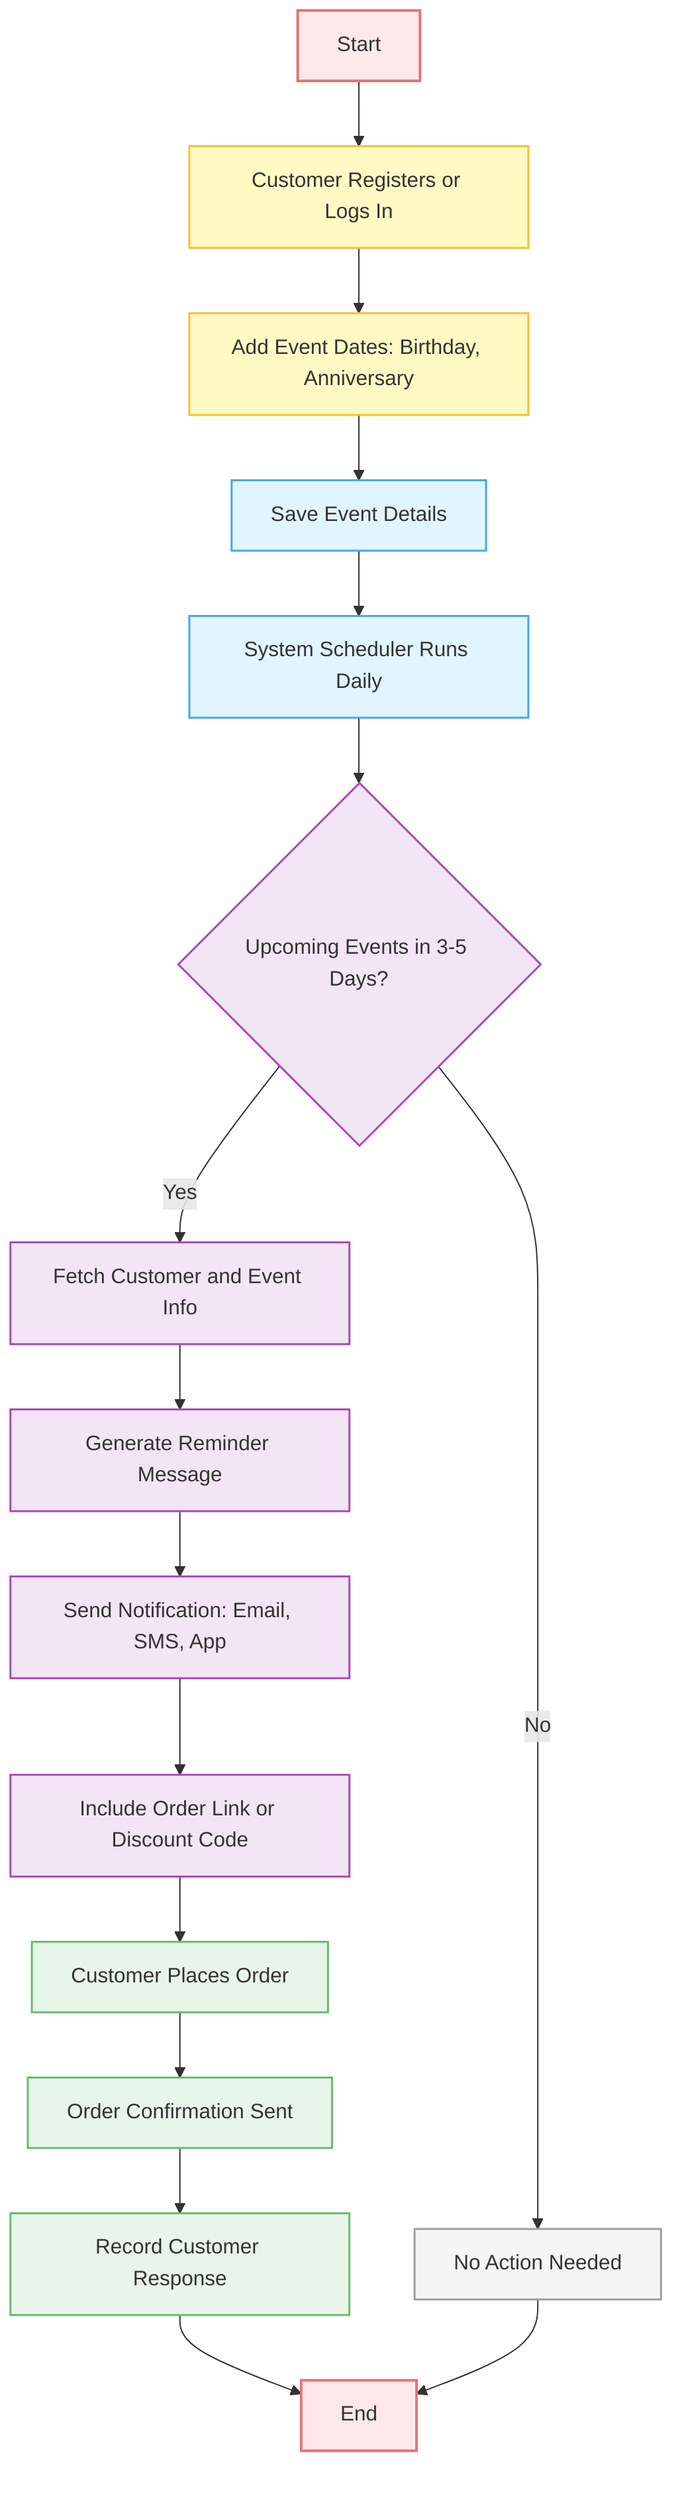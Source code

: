 flowchart TD
    A[Start] --> B[Customer Registers or Logs In]
    B --> C[Add Event Dates: Birthday, Anniversary]
    C --> D[Save Event Details]
    D --> E[System Scheduler Runs Daily]
    E --> F{Upcoming Events in 3-5 Days?}
    F -->|Yes| G[Fetch Customer and Event Info]
    F -->|No| O[No Action Needed]
    G --> H[Generate Reminder Message]
    H --> I[Send Notification: Email, SMS, App]
    I --> J[Include Order Link or Discount Code]
    J --> K[Customer Places Order]
    K --> L[Order Confirmation Sent]
    L --> M[Record Customer Response]
    M --> N[End]
    O --> N

    %% Simple color styling for readability
    style A fill:#fde8e8,stroke:#e57373,stroke-width:2px
    style N fill:#fde8e8,stroke:#e57373,stroke-width:2px
    style B fill:#fff9c4,stroke:#fbc02d,stroke-width:1.5px
    style C fill:#fff9c4,stroke:#fbc02d,stroke-width:1.5px
    style D fill:#e1f5fe,stroke:#42a5f5,stroke-width:1.5px
    style E fill:#e1f5fe,stroke:#42a5f5,stroke-width:1.5px
    style F fill:#f3e5f5,stroke:#ab47bc,stroke-width:1.5px
    style G fill:#f3e5f5,stroke:#ab47bc,stroke-width:1.5px
    style H fill:#f3e5f5,stroke:#ab47bc,stroke-width:1.5px
    style I fill:#f3e5f5,stroke:#ab47bc,stroke-width:1.5px
    style J fill:#f3e5f5,stroke:#ab47bc,stroke-width:1.5px
    style K fill:#e8f5e9,stroke:#66bb6a,stroke-width:1.5px
    style L fill:#e8f5e9,stroke:#66bb6a,stroke-width:1.5px
    style M fill:#e8f5e9,stroke:#66bb6a,stroke-width:1.5px
    style O fill:#f5f5f5,stroke:#9e9e9e,stroke-width:1.5px